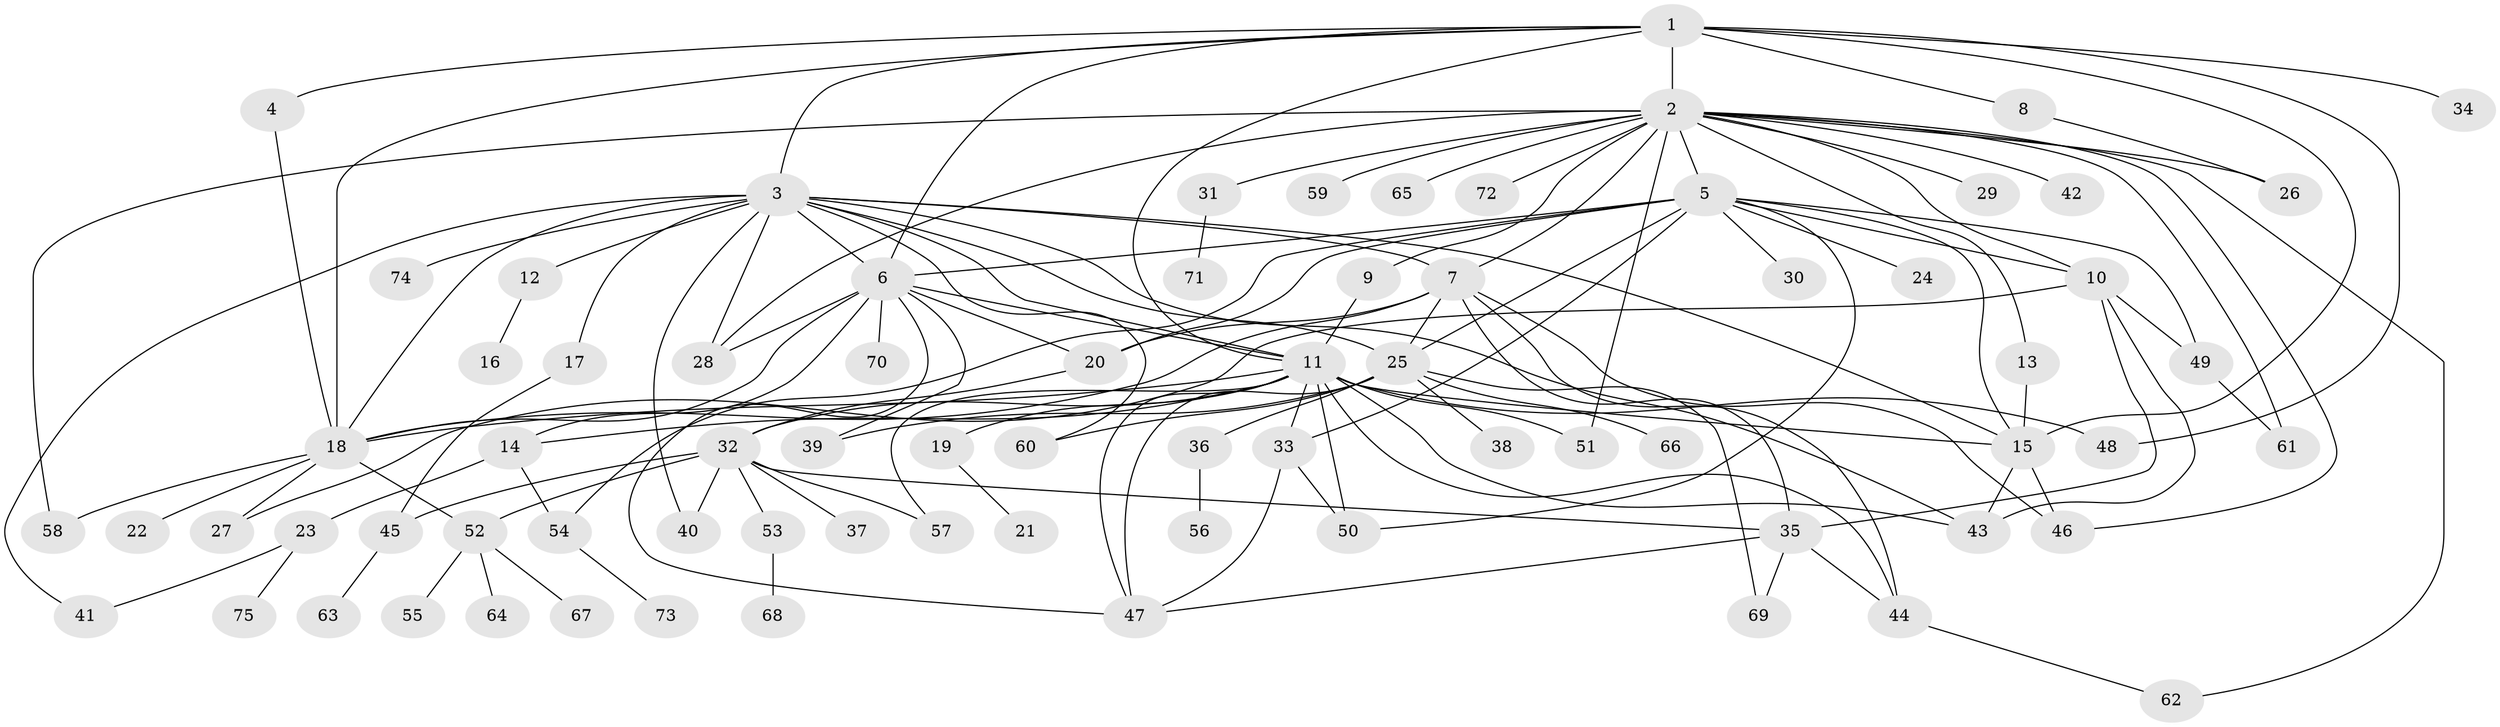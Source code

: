 // original degree distribution, {11: 0.03225806451612903, 24: 0.008064516129032258, 16: 0.016129032258064516, 2: 0.20967741935483872, 13: 0.008064516129032258, 3: 0.12903225806451613, 7: 0.024193548387096774, 19: 0.008064516129032258, 1: 0.4435483870967742, 12: 0.008064516129032258, 4: 0.06451612903225806, 5: 0.03225806451612903, 6: 0.016129032258064516}
// Generated by graph-tools (version 1.1) at 2025/50/03/04/25 22:50:26]
// undirected, 75 vertices, 131 edges
graph export_dot {
  node [color=gray90,style=filled];
  1;
  2;
  3;
  4;
  5;
  6;
  7;
  8;
  9;
  10;
  11;
  12;
  13;
  14;
  15;
  16;
  17;
  18;
  19;
  20;
  21;
  22;
  23;
  24;
  25;
  26;
  27;
  28;
  29;
  30;
  31;
  32;
  33;
  34;
  35;
  36;
  37;
  38;
  39;
  40;
  41;
  42;
  43;
  44;
  45;
  46;
  47;
  48;
  49;
  50;
  51;
  52;
  53;
  54;
  55;
  56;
  57;
  58;
  59;
  60;
  61;
  62;
  63;
  64;
  65;
  66;
  67;
  68;
  69;
  70;
  71;
  72;
  73;
  74;
  75;
  1 -- 2 [weight=2.0];
  1 -- 3 [weight=1.0];
  1 -- 4 [weight=1.0];
  1 -- 6 [weight=1.0];
  1 -- 8 [weight=1.0];
  1 -- 11 [weight=1.0];
  1 -- 15 [weight=1.0];
  1 -- 18 [weight=1.0];
  1 -- 34 [weight=1.0];
  1 -- 48 [weight=1.0];
  2 -- 5 [weight=2.0];
  2 -- 7 [weight=1.0];
  2 -- 9 [weight=1.0];
  2 -- 10 [weight=1.0];
  2 -- 13 [weight=1.0];
  2 -- 26 [weight=1.0];
  2 -- 28 [weight=1.0];
  2 -- 29 [weight=1.0];
  2 -- 31 [weight=1.0];
  2 -- 42 [weight=1.0];
  2 -- 46 [weight=1.0];
  2 -- 51 [weight=1.0];
  2 -- 58 [weight=1.0];
  2 -- 59 [weight=1.0];
  2 -- 61 [weight=1.0];
  2 -- 62 [weight=1.0];
  2 -- 65 [weight=1.0];
  2 -- 72 [weight=1.0];
  3 -- 6 [weight=1.0];
  3 -- 7 [weight=1.0];
  3 -- 11 [weight=1.0];
  3 -- 12 [weight=1.0];
  3 -- 15 [weight=1.0];
  3 -- 17 [weight=1.0];
  3 -- 18 [weight=1.0];
  3 -- 25 [weight=1.0];
  3 -- 28 [weight=1.0];
  3 -- 40 [weight=1.0];
  3 -- 41 [weight=1.0];
  3 -- 43 [weight=1.0];
  3 -- 60 [weight=1.0];
  3 -- 74 [weight=1.0];
  4 -- 18 [weight=1.0];
  5 -- 6 [weight=3.0];
  5 -- 10 [weight=1.0];
  5 -- 15 [weight=1.0];
  5 -- 20 [weight=1.0];
  5 -- 24 [weight=1.0];
  5 -- 25 [weight=1.0];
  5 -- 30 [weight=1.0];
  5 -- 33 [weight=1.0];
  5 -- 49 [weight=1.0];
  5 -- 50 [weight=1.0];
  5 -- 54 [weight=1.0];
  6 -- 11 [weight=1.0];
  6 -- 14 [weight=5.0];
  6 -- 18 [weight=1.0];
  6 -- 20 [weight=1.0];
  6 -- 28 [weight=1.0];
  6 -- 39 [weight=1.0];
  6 -- 47 [weight=1.0];
  6 -- 70 [weight=1.0];
  7 -- 18 [weight=1.0];
  7 -- 20 [weight=7.0];
  7 -- 25 [weight=1.0];
  7 -- 35 [weight=1.0];
  7 -- 44 [weight=1.0];
  7 -- 46 [weight=1.0];
  8 -- 26 [weight=1.0];
  9 -- 11 [weight=1.0];
  10 -- 27 [weight=1.0];
  10 -- 35 [weight=1.0];
  10 -- 43 [weight=1.0];
  10 -- 49 [weight=1.0];
  11 -- 14 [weight=1.0];
  11 -- 15 [weight=1.0];
  11 -- 18 [weight=1.0];
  11 -- 19 [weight=1.0];
  11 -- 32 [weight=1.0];
  11 -- 33 [weight=1.0];
  11 -- 43 [weight=1.0];
  11 -- 44 [weight=1.0];
  11 -- 47 [weight=1.0];
  11 -- 48 [weight=1.0];
  11 -- 50 [weight=1.0];
  11 -- 51 [weight=1.0];
  11 -- 57 [weight=1.0];
  12 -- 16 [weight=1.0];
  13 -- 15 [weight=1.0];
  14 -- 23 [weight=1.0];
  14 -- 54 [weight=1.0];
  15 -- 43 [weight=1.0];
  15 -- 46 [weight=1.0];
  17 -- 45 [weight=1.0];
  18 -- 22 [weight=1.0];
  18 -- 27 [weight=1.0];
  18 -- 52 [weight=1.0];
  18 -- 58 [weight=1.0];
  19 -- 21 [weight=1.0];
  20 -- 32 [weight=1.0];
  23 -- 41 [weight=1.0];
  23 -- 75 [weight=1.0];
  25 -- 36 [weight=1.0];
  25 -- 38 [weight=1.0];
  25 -- 39 [weight=1.0];
  25 -- 47 [weight=1.0];
  25 -- 60 [weight=1.0];
  25 -- 66 [weight=1.0];
  25 -- 69 [weight=1.0];
  31 -- 71 [weight=1.0];
  32 -- 35 [weight=1.0];
  32 -- 37 [weight=1.0];
  32 -- 40 [weight=1.0];
  32 -- 45 [weight=1.0];
  32 -- 52 [weight=1.0];
  32 -- 53 [weight=1.0];
  32 -- 57 [weight=1.0];
  33 -- 47 [weight=1.0];
  33 -- 50 [weight=1.0];
  35 -- 44 [weight=1.0];
  35 -- 47 [weight=1.0];
  35 -- 69 [weight=1.0];
  36 -- 56 [weight=1.0];
  44 -- 62 [weight=1.0];
  45 -- 63 [weight=1.0];
  49 -- 61 [weight=1.0];
  52 -- 55 [weight=1.0];
  52 -- 64 [weight=1.0];
  52 -- 67 [weight=1.0];
  53 -- 68 [weight=1.0];
  54 -- 73 [weight=1.0];
}
